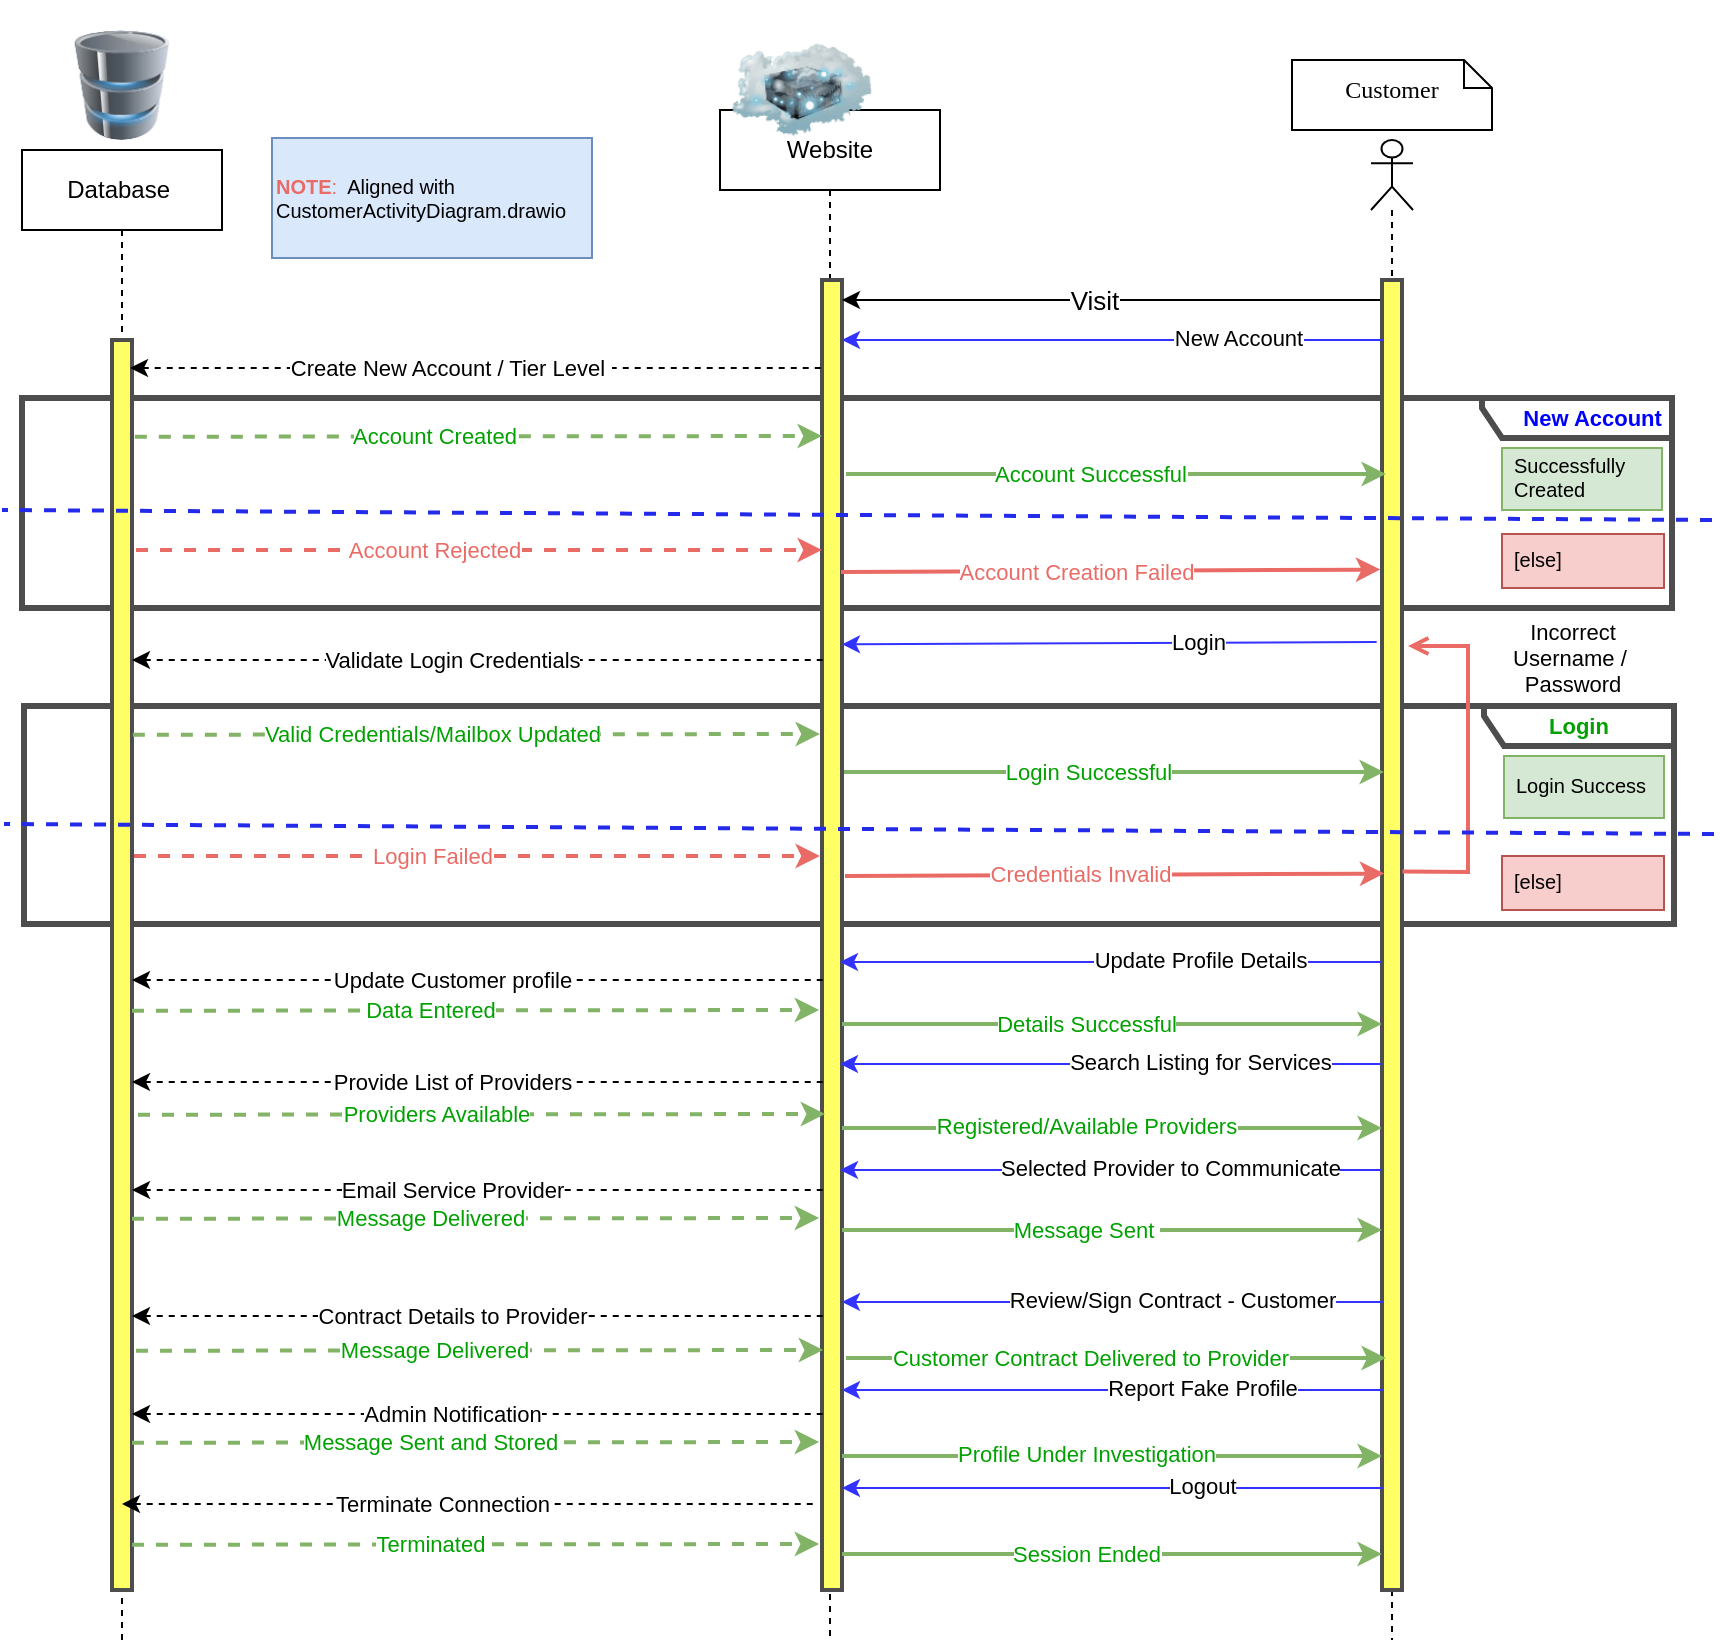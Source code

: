 <mxfile version="16.5.1" type="device"><diagram id="9TupoZfPsN6HUwfiZZSy" name="Page-1"><mxGraphModel dx="907" dy="709" grid="1" gridSize="5" guides="1" tooltips="1" connect="1" arrows="1" fold="1" page="1" pageScale="1" pageWidth="1100" pageHeight="850" math="0" shadow="0"><root><mxCell id="0"/><mxCell id="1" parent="0"/><mxCell id="7KtJtMtBghhPcdNfSKL8-117" value="&lt;font style=&quot;font-size: 11px&quot;&gt;&lt;b&gt;Login&amp;nbsp; &amp;nbsp; &amp;nbsp; &amp;nbsp; &amp;nbsp;&amp;nbsp;&lt;/b&gt;&lt;br&gt;&lt;/font&gt;" style="shape=umlFrame;whiteSpace=wrap;html=1;width=95;height=20;boundedLbl=1;verticalAlign=middle;align=right;spacingLeft=5;labelBorderColor=none;fontSize=11;fontColor=#00A100;strokeColor=#4D4D4D;strokeWidth=3;flipH=1;" parent="1" vertex="1"><mxGeometry x="216" y="353" width="825" height="109" as="geometry"/></mxCell><mxCell id="7KtJtMtBghhPcdNfSKL8-84" value="&lt;font style=&quot;font-size: 11px&quot; color=&quot;#0000ff&quot;&gt;&lt;b&gt;New Account&amp;nbsp;&lt;/b&gt;&lt;/font&gt;" style="shape=umlFrame;whiteSpace=wrap;html=1;width=95;height=20;boundedLbl=1;verticalAlign=middle;align=right;spacingLeft=5;labelBorderColor=none;fontSize=11;fontColor=#00A100;strokeColor=#4D4D4D;strokeWidth=3;flipH=1;" parent="1" vertex="1"><mxGeometry x="215" y="199" width="825" height="105" as="geometry"/></mxCell><mxCell id="7KtJtMtBghhPcdNfSKL8-1" value="" style="shape=umlLifeline;participant=umlActor;perimeter=lifelinePerimeter;whiteSpace=wrap;html=1;container=1;collapsible=0;recursiveResize=0;verticalAlign=top;spacingTop=36;outlineConnect=0;size=35;" parent="1" vertex="1"><mxGeometry x="889.5" y="70" width="21" height="750" as="geometry"/></mxCell><mxCell id="7KtJtMtBghhPcdNfSKL8-2" value="" style="html=1;points=[];perimeter=orthogonalPerimeter;labelBorderColor=none;fontSize=11;fontColor=#000000;strokeColor=#4D4D4D;strokeWidth=2;fillColor=#FFFF66;" parent="7KtJtMtBghhPcdNfSKL8-1" vertex="1"><mxGeometry x="5.5" y="70" width="10" height="655" as="geometry"/></mxCell><mxCell id="7KtJtMtBghhPcdNfSKL8-6" value="Customer" style="shape=note;whiteSpace=wrap;html=1;size=14;verticalAlign=middle;align=center;spacingTop=-6;rounded=0;shadow=0;comic=0;labelBackgroundColor=none;strokeWidth=1;fontFamily=Verdana;fontSize=12" parent="1" vertex="1"><mxGeometry x="850" y="30" width="100" height="35" as="geometry"/></mxCell><mxCell id="7KtJtMtBghhPcdNfSKL8-7" value="Website" style="shape=umlLifeline;perimeter=lifelinePerimeter;whiteSpace=wrap;html=1;container=1;collapsible=0;recursiveResize=0;outlineConnect=0;" parent="1" vertex="1"><mxGeometry x="564" y="55" width="110" height="765" as="geometry"/></mxCell><mxCell id="7KtJtMtBghhPcdNfSKL8-32" value="" style="html=1;points=[];perimeter=orthogonalPerimeter;labelBorderColor=none;fontSize=11;fontColor=#000000;strokeColor=#4D4D4D;strokeWidth=2;fillColor=#FFFF66;" parent="7KtJtMtBghhPcdNfSKL8-7" vertex="1"><mxGeometry x="51" y="85" width="10" height="655" as="geometry"/></mxCell><mxCell id="7KtJtMtBghhPcdNfSKL8-151" value="" style="endArrow=classic;html=1;startArrow=none;startFill=0;endFill=1;fillColor=#d5e8d4;strokeColor=#82b366;strokeWidth=2;" parent="7KtJtMtBghhPcdNfSKL8-7" edge="1"><mxGeometry width="50" height="50" relative="1" as="geometry"><mxPoint x="61" y="722" as="sourcePoint"/><mxPoint x="331.0" y="722" as="targetPoint"/></mxGeometry></mxCell><mxCell id="7KtJtMtBghhPcdNfSKL8-152" value="Session Ended" style="edgeLabel;html=1;align=center;verticalAlign=middle;resizable=0;points=[];fontColor=#00A100;" parent="7KtJtMtBghhPcdNfSKL8-151" vertex="1" connectable="0"><mxGeometry x="-0.133" relative="1" as="geometry"><mxPoint x="5" as="offset"/></mxGeometry></mxCell><mxCell id="NZpCjaUDVMN2sMkFmxZk-9" value="" style="endArrow=classic;html=1;startArrow=none;startFill=0;endFill=1;fillColor=#d5e8d4;strokeColor=#82b366;strokeWidth=2;" edge="1" parent="7KtJtMtBghhPcdNfSKL8-7"><mxGeometry width="50" height="50" relative="1" as="geometry"><mxPoint x="61" y="560" as="sourcePoint"/><mxPoint x="331.0" y="560" as="targetPoint"/></mxGeometry></mxCell><mxCell id="NZpCjaUDVMN2sMkFmxZk-10" value="Message Sent&amp;nbsp;" style="edgeLabel;html=1;align=center;verticalAlign=middle;resizable=0;points=[];fontColor=#00A100;" vertex="1" connectable="0" parent="NZpCjaUDVMN2sMkFmxZk-9"><mxGeometry x="-0.133" relative="1" as="geometry"><mxPoint x="5" as="offset"/></mxGeometry></mxCell><mxCell id="7KtJtMtBghhPcdNfSKL8-33" value="" style="image;html=1;image=img/lib/clip_art/networking/Cloud_Server_128x128.png" parent="1" vertex="1"><mxGeometry x="570" width="70" height="90" as="geometry"/></mxCell><mxCell id="7KtJtMtBghhPcdNfSKL8-34" value="" style="image;html=1;image=img/lib/clip_art/computers/Database_128x128.png;labelBorderColor=none;fontSize=11;fontColor=#000000;strokeColor=#4D4D4D;strokeWidth=3;fillColor=#EEFF52;" parent="1" vertex="1"><mxGeometry x="225" y="15" width="80" height="55" as="geometry"/></mxCell><mxCell id="7KtJtMtBghhPcdNfSKL8-35" value="Database&amp;nbsp;" style="shape=umlLifeline;perimeter=lifelinePerimeter;whiteSpace=wrap;html=1;container=1;collapsible=0;recursiveResize=0;outlineConnect=0;" parent="1" vertex="1"><mxGeometry x="215" y="75" width="100" height="745" as="geometry"/></mxCell><mxCell id="7KtJtMtBghhPcdNfSKL8-63" value="" style="html=1;points=[];perimeter=orthogonalPerimeter;labelBorderColor=none;fontSize=11;fontColor=#000000;strokeColor=#4D4D4D;strokeWidth=2;fillColor=#FFFF66;" parent="7KtJtMtBghhPcdNfSKL8-35" vertex="1"><mxGeometry x="45" y="95" width="10" height="625" as="geometry"/></mxCell><mxCell id="7KtJtMtBghhPcdNfSKL8-48" value="" style="endArrow=classic;html=1;rounded=0;noJump=1;" parent="1" edge="1"><mxGeometry width="50" height="50" relative="1" as="geometry"><mxPoint x="894" y="150" as="sourcePoint"/><mxPoint x="625" y="150" as="targetPoint"/></mxGeometry></mxCell><mxCell id="7KtJtMtBghhPcdNfSKL8-49" value="Visit" style="edgeLabel;html=1;align=center;verticalAlign=middle;resizable=0;points=[];fontSize=13;" parent="7KtJtMtBghhPcdNfSKL8-48" vertex="1" connectable="0"><mxGeometry x="-0.077" y="-1" relative="1" as="geometry"><mxPoint x="-19" y="1" as="offset"/></mxGeometry></mxCell><mxCell id="7KtJtMtBghhPcdNfSKL8-64" value="" style="endArrow=classic;html=1;rounded=0;fillColor=#dae8fc;strokeColor=#3333FF;noJump=0;" parent="1" edge="1"><mxGeometry width="50" height="50" relative="1" as="geometry"><mxPoint x="896" y="170" as="sourcePoint"/><mxPoint x="625" y="170" as="targetPoint"/><Array as="points"/></mxGeometry></mxCell><mxCell id="7KtJtMtBghhPcdNfSKL8-66" value="New Account" style="edgeLabel;html=1;align=center;verticalAlign=middle;resizable=0;points=[];" parent="7KtJtMtBghhPcdNfSKL8-64" vertex="1" connectable="0"><mxGeometry x="0.218" y="-1" relative="1" as="geometry"><mxPoint x="92" as="offset"/></mxGeometry></mxCell><mxCell id="7KtJtMtBghhPcdNfSKL8-69" value="" style="endArrow=classic;html=1;rounded=0;fillColor=#dae8fc;strokeColor=#3333FF;noJump=0;entryX=1.067;entryY=0.078;entryDx=0;entryDy=0;entryPerimeter=0;" parent="1" edge="1"><mxGeometry width="50" height="50" relative="1" as="geometry"><mxPoint x="892.33" y="321.0" as="sourcePoint"/><mxPoint x="625.0" y="322.14" as="targetPoint"/><Array as="points"/></mxGeometry></mxCell><mxCell id="7KtJtMtBghhPcdNfSKL8-70" value="Login" style="edgeLabel;html=1;align=center;verticalAlign=middle;resizable=0;points=[];" parent="7KtJtMtBghhPcdNfSKL8-69" vertex="1" connectable="0"><mxGeometry x="0.218" y="-1" relative="1" as="geometry"><mxPoint x="73" as="offset"/></mxGeometry></mxCell><mxCell id="7KtJtMtBghhPcdNfSKL8-73" value="" style="endArrow=classic;dashed=1;html=1;startArrow=none;startFill=0;endFill=1;fillColor=#d5e8d4;strokeColor=#82b366;strokeWidth=2;exitX=1.141;exitY=0.191;exitDx=0;exitDy=0;exitPerimeter=0;" parent="1" edge="1"><mxGeometry width="50" height="50" relative="1" as="geometry"><mxPoint x="271.41" y="218.375" as="sourcePoint"/><mxPoint x="615" y="218" as="targetPoint"/><Array as="points"/></mxGeometry></mxCell><mxCell id="7KtJtMtBghhPcdNfSKL8-74" value="Account Created" style="edgeLabel;html=1;align=center;verticalAlign=middle;resizable=0;points=[];fontColor=#00A100;" parent="7KtJtMtBghhPcdNfSKL8-73" vertex="1" connectable="0"><mxGeometry x="-0.133" relative="1" as="geometry"><mxPoint as="offset"/></mxGeometry></mxCell><mxCell id="7KtJtMtBghhPcdNfSKL8-71" value="" style="endArrow=none;dashed=1;html=1;startArrow=classic;startFill=1;entryX=0.055;entryY=0.101;entryDx=0;entryDy=0;entryPerimeter=0;" parent="1" edge="1"><mxGeometry width="50" height="50" relative="1" as="geometry"><mxPoint x="269" y="184" as="sourcePoint"/><mxPoint x="614.55" y="184" as="targetPoint"/><Array as="points"/></mxGeometry></mxCell><mxCell id="7KtJtMtBghhPcdNfSKL8-72" value="Create New Account / Tier Level&amp;nbsp;" style="edgeLabel;html=1;align=center;verticalAlign=middle;resizable=0;points=[];" parent="7KtJtMtBghhPcdNfSKL8-71" vertex="1" connectable="0"><mxGeometry x="-0.133" relative="1" as="geometry"><mxPoint x="10" as="offset"/></mxGeometry></mxCell><mxCell id="7KtJtMtBghhPcdNfSKL8-76" value="" style="endArrow=classic;dashed=1;html=1;startArrow=none;startFill=0;endFill=1;fillColor=#d5e8d4;strokeColor=#EA6B66;strokeWidth=2;" parent="1" edge="1"><mxGeometry width="50" height="50" relative="1" as="geometry"><mxPoint x="272" y="275" as="sourcePoint"/><mxPoint x="615" y="275" as="targetPoint"/></mxGeometry></mxCell><mxCell id="7KtJtMtBghhPcdNfSKL8-77" value="Account Rejected" style="edgeLabel;html=1;align=center;verticalAlign=middle;resizable=0;points=[];fontColor=#EA6B66;" parent="7KtJtMtBghhPcdNfSKL8-76" vertex="1" connectable="0"><mxGeometry x="-0.133" relative="1" as="geometry"><mxPoint as="offset"/></mxGeometry></mxCell><mxCell id="7KtJtMtBghhPcdNfSKL8-80" value="" style="endArrow=classic;html=1;startArrow=none;startFill=0;endFill=1;fillColor=#d5e8d4;strokeColor=#EA6B66;strokeWidth=2;entryX=-0.083;entryY=0.276;entryDx=0;entryDy=0;entryPerimeter=0;" parent="1" edge="1"><mxGeometry width="50" height="50" relative="1" as="geometry"><mxPoint x="624.5" y="286" as="sourcePoint"/><mxPoint x="894.17" y="284.78" as="targetPoint"/></mxGeometry></mxCell><mxCell id="7KtJtMtBghhPcdNfSKL8-81" value="Account Creation Failed" style="edgeLabel;html=1;align=center;verticalAlign=middle;resizable=0;points=[];fontColor=#EA6B66;" parent="7KtJtMtBghhPcdNfSKL8-80" vertex="1" connectable="0"><mxGeometry x="-0.133" relative="1" as="geometry"><mxPoint as="offset"/></mxGeometry></mxCell><mxCell id="7KtJtMtBghhPcdNfSKL8-90" value="" style="endArrow=none;dashed=1;html=1;fontSize=10;fontColor=#3925EA;strokeColor=#232AEA;strokeWidth=2;" parent="1" edge="1"><mxGeometry width="50" height="50" relative="1" as="geometry"><mxPoint x="1060" y="260" as="sourcePoint"/><mxPoint x="205" y="255" as="targetPoint"/></mxGeometry></mxCell><mxCell id="7KtJtMtBghhPcdNfSKL8-98" value="" style="endArrow=classic;html=1;rounded=0;fillColor=#dae8fc;strokeColor=#3333FF;noJump=0;fontStyle=1" parent="1" edge="1"><mxGeometry width="50" height="50" relative="1" as="geometry"><mxPoint x="895.0" y="481" as="sourcePoint"/><mxPoint x="624" y="481" as="targetPoint"/><Array as="points"/></mxGeometry></mxCell><mxCell id="7KtJtMtBghhPcdNfSKL8-99" value="Update Profile Details" style="edgeLabel;html=1;align=center;verticalAlign=middle;resizable=0;points=[];" parent="7KtJtMtBghhPcdNfSKL8-98" vertex="1" connectable="0"><mxGeometry x="0.218" y="-1" relative="1" as="geometry"><mxPoint x="74" as="offset"/></mxGeometry></mxCell><mxCell id="7KtJtMtBghhPcdNfSKL8-87" value="Successfully &#10;Created" style="strokeWidth=1;shadow=0;dashed=0;align=center;shape=mxgraph.mockup.text.textBox;align=left;fontSize=10;spacingLeft=4;spacingTop=-2;strokeColor=#82b366;mainText=;labelBorderColor=none;fillColor=#d5e8d4;" parent="1" vertex="1"><mxGeometry x="955" y="224" width="80" height="31" as="geometry"/></mxCell><mxCell id="7KtJtMtBghhPcdNfSKL8-92" value="[else]" style="strokeWidth=1;shadow=0;dashed=0;align=center;shape=mxgraph.mockup.text.textBox;align=left;fontSize=10;spacingLeft=4;spacingTop=-2;strokeColor=#b85450;mainText=;labelBorderColor=none;fillColor=#f8cecc;" parent="1" vertex="1"><mxGeometry x="955" y="267" width="81" height="27" as="geometry"/></mxCell><mxCell id="7KtJtMtBghhPcdNfSKL8-102" value="" style="endArrow=classic;html=1;startArrow=none;startFill=0;endFill=1;fillColor=#d5e8d4;strokeColor=#82b366;strokeWidth=2;" parent="1" edge="1"><mxGeometry width="50" height="50" relative="1" as="geometry"><mxPoint x="627" y="237" as="sourcePoint"/><mxPoint x="897" y="237" as="targetPoint"/></mxGeometry></mxCell><mxCell id="7KtJtMtBghhPcdNfSKL8-103" value="Account Successful" style="edgeLabel;html=1;align=center;verticalAlign=middle;resizable=0;points=[];fontColor=#00A100;" parent="7KtJtMtBghhPcdNfSKL8-102" vertex="1" connectable="0"><mxGeometry x="-0.133" relative="1" as="geometry"><mxPoint x="5" as="offset"/></mxGeometry></mxCell><mxCell id="7KtJtMtBghhPcdNfSKL8-104" value="" style="endArrow=none;dashed=1;html=1;startArrow=classic;startFill=1;entryX=0.055;entryY=0.101;entryDx=0;entryDy=0;entryPerimeter=0;strokeColor=#000000;" parent="1" edge="1"><mxGeometry width="50" height="50" relative="1" as="geometry"><mxPoint x="270" y="330" as="sourcePoint"/><mxPoint x="615.55" y="330" as="targetPoint"/><Array as="points"/></mxGeometry></mxCell><mxCell id="7KtJtMtBghhPcdNfSKL8-105" value="Validate Login Credentials" style="edgeLabel;html=1;align=center;verticalAlign=middle;resizable=0;points=[];" parent="7KtJtMtBghhPcdNfSKL8-104" vertex="1" connectable="0"><mxGeometry x="-0.133" relative="1" as="geometry"><mxPoint x="10" as="offset"/></mxGeometry></mxCell><mxCell id="7KtJtMtBghhPcdNfSKL8-106" value="" style="endArrow=classic;dashed=1;html=1;startArrow=none;startFill=0;endFill=1;fillColor=#d5e8d4;strokeColor=#82b366;strokeWidth=2;exitX=1.141;exitY=0.191;exitDx=0;exitDy=0;exitPerimeter=0;" parent="1" edge="1"><mxGeometry width="50" height="50" relative="1" as="geometry"><mxPoint x="270.41" y="367.375" as="sourcePoint"/><mxPoint x="614" y="367.0" as="targetPoint"/><Array as="points"/></mxGeometry></mxCell><mxCell id="7KtJtMtBghhPcdNfSKL8-107" value="Valid Credentials/Mailbox Updated" style="edgeLabel;html=1;align=center;verticalAlign=middle;resizable=0;points=[];fontColor=#00A100;" parent="7KtJtMtBghhPcdNfSKL8-106" vertex="1" connectable="0"><mxGeometry x="-0.133" relative="1" as="geometry"><mxPoint as="offset"/></mxGeometry></mxCell><mxCell id="7KtJtMtBghhPcdNfSKL8-110" value="" style="endArrow=classic;html=1;startArrow=none;startFill=0;endFill=1;fillColor=#d5e8d4;strokeColor=#82b366;strokeWidth=2;" parent="1" edge="1"><mxGeometry width="50" height="50" relative="1" as="geometry"><mxPoint x="626" y="386" as="sourcePoint"/><mxPoint x="896" y="386" as="targetPoint"/></mxGeometry></mxCell><mxCell id="7KtJtMtBghhPcdNfSKL8-111" value="Login Successful" style="edgeLabel;html=1;align=center;verticalAlign=middle;resizable=0;points=[];fontColor=#00A100;" parent="7KtJtMtBghhPcdNfSKL8-110" vertex="1" connectable="0"><mxGeometry x="-0.133" relative="1" as="geometry"><mxPoint x="5" as="offset"/></mxGeometry></mxCell><mxCell id="7KtJtMtBghhPcdNfSKL8-112" value="" style="endArrow=classic;dashed=1;html=1;startArrow=none;startFill=0;endFill=1;fillColor=#d5e8d4;strokeColor=#EA6B66;strokeWidth=2;" parent="1" edge="1"><mxGeometry width="50" height="50" relative="1" as="geometry"><mxPoint x="271" y="428" as="sourcePoint"/><mxPoint x="614" y="428" as="targetPoint"/></mxGeometry></mxCell><mxCell id="7KtJtMtBghhPcdNfSKL8-113" value="Login Failed" style="edgeLabel;html=1;align=center;verticalAlign=middle;resizable=0;points=[];fontColor=#EA6B66;" parent="7KtJtMtBghhPcdNfSKL8-112" vertex="1" connectable="0"><mxGeometry x="-0.133" relative="1" as="geometry"><mxPoint as="offset"/></mxGeometry></mxCell><mxCell id="7KtJtMtBghhPcdNfSKL8-114" value="" style="endArrow=classic;html=1;startArrow=none;startFill=0;endFill=1;fillColor=#d5e8d4;strokeColor=#EA6B66;strokeWidth=2;entryX=-0.083;entryY=0.276;entryDx=0;entryDy=0;entryPerimeter=0;" parent="1" edge="1"><mxGeometry width="50" height="50" relative="1" as="geometry"><mxPoint x="626.5" y="438" as="sourcePoint"/><mxPoint x="896.17" y="436.78" as="targetPoint"/></mxGeometry></mxCell><mxCell id="7KtJtMtBghhPcdNfSKL8-115" value="Credentials Invalid" style="edgeLabel;html=1;align=center;verticalAlign=middle;resizable=0;points=[];fontColor=#EA6B66;" parent="7KtJtMtBghhPcdNfSKL8-114" vertex="1" connectable="0"><mxGeometry x="-0.133" relative="1" as="geometry"><mxPoint y="-1" as="offset"/></mxGeometry></mxCell><mxCell id="7KtJtMtBghhPcdNfSKL8-116" value="Incorrect &lt;br&gt;Username /&amp;nbsp;&lt;br&gt;Password" style="html=1;verticalAlign=top;labelBackgroundColor=none;endArrow=open;endFill=0;strokeColor=#EA6B66;rounded=0;strokeWidth=2;exitX=1.021;exitY=0.508;exitDx=0;exitDy=0;exitPerimeter=0;" parent="1" edge="1"><mxGeometry x="0.659" y="-56" width="160" relative="1" as="geometry"><mxPoint x="905.21" y="435.74" as="sourcePoint"/><mxPoint x="908" y="323.0" as="targetPoint"/><mxPoint x="52" y="36" as="offset"/><Array as="points"><mxPoint x="938" y="436"/><mxPoint x="938" y="368"/><mxPoint x="938" y="323"/></Array></mxGeometry></mxCell><mxCell id="7KtJtMtBghhPcdNfSKL8-118" value="Login Success" style="strokeWidth=1;shadow=0;dashed=0;align=center;shape=mxgraph.mockup.text.textBox;align=left;fontSize=10;spacingLeft=4;spacingTop=-2;strokeColor=#82b366;mainText=;labelBorderColor=none;fillColor=#d5e8d4;" parent="1" vertex="1"><mxGeometry x="956" y="378" width="80" height="31" as="geometry"/></mxCell><mxCell id="7KtJtMtBghhPcdNfSKL8-119" value="[else]" style="strokeWidth=1;shadow=0;dashed=0;align=center;shape=mxgraph.mockup.text.textBox;align=left;fontSize=10;spacingLeft=4;spacingTop=-2;strokeColor=#b85450;mainText=;labelBorderColor=none;fillColor=#f8cecc;" parent="1" vertex="1"><mxGeometry x="955" y="428" width="81" height="27" as="geometry"/></mxCell><mxCell id="7KtJtMtBghhPcdNfSKL8-120" value="" style="endArrow=none;dashed=1;html=1;fontSize=10;fontColor=#3925EA;strokeColor=#232AEA;strokeWidth=2;" parent="1" edge="1"><mxGeometry width="50" height="50" relative="1" as="geometry"><mxPoint x="1061" y="417" as="sourcePoint"/><mxPoint x="206" y="412" as="targetPoint"/></mxGeometry></mxCell><mxCell id="7KtJtMtBghhPcdNfSKL8-121" value="" style="endArrow=none;dashed=1;html=1;startArrow=classic;startFill=1;entryX=0.055;entryY=0.101;entryDx=0;entryDy=0;entryPerimeter=0;" parent="1" edge="1"><mxGeometry width="50" height="50" relative="1" as="geometry"><mxPoint x="270" y="595" as="sourcePoint"/><mxPoint x="615.55" y="595" as="targetPoint"/><Array as="points"/></mxGeometry></mxCell><mxCell id="7KtJtMtBghhPcdNfSKL8-122" value="Email Service Provider" style="edgeLabel;html=1;align=center;verticalAlign=middle;resizable=0;points=[];" parent="7KtJtMtBghhPcdNfSKL8-121" vertex="1" connectable="0"><mxGeometry x="-0.133" relative="1" as="geometry"><mxPoint x="10" as="offset"/></mxGeometry></mxCell><mxCell id="7KtJtMtBghhPcdNfSKL8-124" value="" style="endArrow=none;dashed=1;html=1;startArrow=classic;startFill=1;entryX=0.055;entryY=0.101;entryDx=0;entryDy=0;entryPerimeter=0;" parent="1" edge="1"><mxGeometry width="50" height="50" relative="1" as="geometry"><mxPoint x="270" y="490" as="sourcePoint"/><mxPoint x="615.55" y="490" as="targetPoint"/><Array as="points"/></mxGeometry></mxCell><mxCell id="7KtJtMtBghhPcdNfSKL8-125" value="Update Customer profile" style="edgeLabel;html=1;align=center;verticalAlign=middle;resizable=0;points=[];" parent="7KtJtMtBghhPcdNfSKL8-124" vertex="1" connectable="0"><mxGeometry x="-0.133" relative="1" as="geometry"><mxPoint x="10" as="offset"/></mxGeometry></mxCell><mxCell id="7KtJtMtBghhPcdNfSKL8-126" value="" style="endArrow=classic;dashed=1;html=1;startArrow=none;startFill=0;endFill=1;fillColor=#d5e8d4;strokeColor=#82b366;strokeWidth=2;exitX=1.141;exitY=0.191;exitDx=0;exitDy=0;exitPerimeter=0;" parent="1" edge="1"><mxGeometry width="50" height="50" relative="1" as="geometry"><mxPoint x="270.0" y="505.375" as="sourcePoint"/><mxPoint x="613.59" y="505.0" as="targetPoint"/><Array as="points"/></mxGeometry></mxCell><mxCell id="7KtJtMtBghhPcdNfSKL8-127" value="Data Entered" style="edgeLabel;html=1;align=center;verticalAlign=middle;resizable=0;points=[];fontColor=#00A100;" parent="7KtJtMtBghhPcdNfSKL8-126" vertex="1" connectable="0"><mxGeometry x="-0.133" relative="1" as="geometry"><mxPoint as="offset"/></mxGeometry></mxCell><mxCell id="7KtJtMtBghhPcdNfSKL8-128" value="" style="endArrow=classic;html=1;startArrow=none;startFill=0;endFill=1;fillColor=#d5e8d4;strokeColor=#82b366;strokeWidth=2;" parent="1" edge="1"><mxGeometry width="50" height="50" relative="1" as="geometry"><mxPoint x="625" y="512" as="sourcePoint"/><mxPoint x="895.0" y="512" as="targetPoint"/></mxGeometry></mxCell><mxCell id="7KtJtMtBghhPcdNfSKL8-129" value="Details Successful" style="edgeLabel;html=1;align=center;verticalAlign=middle;resizable=0;points=[];fontColor=#00A100;" parent="7KtJtMtBghhPcdNfSKL8-128" vertex="1" connectable="0"><mxGeometry x="-0.133" relative="1" as="geometry"><mxPoint x="5" as="offset"/></mxGeometry></mxCell><mxCell id="7KtJtMtBghhPcdNfSKL8-130" value="" style="endArrow=classic;html=1;rounded=0;fillColor=#dae8fc;strokeColor=#3333FF;noJump=0;fontStyle=1" parent="1" edge="1"><mxGeometry width="50" height="50" relative="1" as="geometry"><mxPoint x="895.0" y="585" as="sourcePoint"/><mxPoint x="624" y="585" as="targetPoint"/><Array as="points"/></mxGeometry></mxCell><mxCell id="7KtJtMtBghhPcdNfSKL8-131" value="Selected Provider to Communicate" style="edgeLabel;html=1;align=center;verticalAlign=middle;resizable=0;points=[];" parent="7KtJtMtBghhPcdNfSKL8-130" vertex="1" connectable="0"><mxGeometry x="0.218" y="-1" relative="1" as="geometry"><mxPoint x="59" as="offset"/></mxGeometry></mxCell><mxCell id="7KtJtMtBghhPcdNfSKL8-132" value="" style="endArrow=classic;dashed=1;html=1;startArrow=none;startFill=0;endFill=1;fillColor=#d5e8d4;strokeColor=#82b366;strokeWidth=2;exitX=1.141;exitY=0.191;exitDx=0;exitDy=0;exitPerimeter=0;" parent="1" edge="1"><mxGeometry width="50" height="50" relative="1" as="geometry"><mxPoint x="270" y="609.375" as="sourcePoint"/><mxPoint x="613.59" y="609" as="targetPoint"/><Array as="points"/></mxGeometry></mxCell><mxCell id="7KtJtMtBghhPcdNfSKL8-133" value="Message Delivered" style="edgeLabel;html=1;align=center;verticalAlign=middle;resizable=0;points=[];fontColor=#00A100;" parent="7KtJtMtBghhPcdNfSKL8-132" vertex="1" connectable="0"><mxGeometry x="-0.133" relative="1" as="geometry"><mxPoint as="offset"/></mxGeometry></mxCell><mxCell id="7KtJtMtBghhPcdNfSKL8-134" value="" style="endArrow=classic;html=1;startArrow=none;startFill=0;endFill=1;fillColor=#d5e8d4;strokeColor=#82b366;strokeWidth=2;" parent="1" edge="1"><mxGeometry width="50" height="50" relative="1" as="geometry"><mxPoint x="625" y="728" as="sourcePoint"/><mxPoint x="895.0" y="728" as="targetPoint"/></mxGeometry></mxCell><mxCell id="7KtJtMtBghhPcdNfSKL8-135" value="Profile Under Investigation" style="edgeLabel;html=1;align=center;verticalAlign=middle;resizable=0;points=[];fontColor=#00A100;" parent="7KtJtMtBghhPcdNfSKL8-134" vertex="1" connectable="0"><mxGeometry x="-0.133" relative="1" as="geometry"><mxPoint x="5" y="-1" as="offset"/></mxGeometry></mxCell><mxCell id="7KtJtMtBghhPcdNfSKL8-136" value="" style="endArrow=classic;html=1;rounded=0;fillColor=#dae8fc;strokeColor=#3333FF;noJump=0;fontStyle=1" parent="1" edge="1"><mxGeometry width="50" height="50" relative="1" as="geometry"><mxPoint x="896.0" y="695" as="sourcePoint"/><mxPoint x="625" y="695" as="targetPoint"/><Array as="points"/></mxGeometry></mxCell><mxCell id="7KtJtMtBghhPcdNfSKL8-137" value="Report Fake Profile" style="edgeLabel;html=1;align=center;verticalAlign=middle;resizable=0;points=[];" parent="7KtJtMtBghhPcdNfSKL8-136" vertex="1" connectable="0"><mxGeometry x="0.218" y="-1" relative="1" as="geometry"><mxPoint x="74" as="offset"/></mxGeometry></mxCell><mxCell id="7KtJtMtBghhPcdNfSKL8-138" value="" style="endArrow=none;dashed=1;html=1;startArrow=classic;startFill=1;entryX=0.055;entryY=0.101;entryDx=0;entryDy=0;entryPerimeter=0;" parent="1" edge="1"><mxGeometry width="50" height="50" relative="1" as="geometry"><mxPoint x="270" y="707" as="sourcePoint"/><mxPoint x="615.55" y="707" as="targetPoint"/><Array as="points"/></mxGeometry></mxCell><mxCell id="7KtJtMtBghhPcdNfSKL8-139" value="Admin Notification" style="edgeLabel;html=1;align=center;verticalAlign=middle;resizable=0;points=[];" parent="7KtJtMtBghhPcdNfSKL8-138" vertex="1" connectable="0"><mxGeometry x="-0.133" relative="1" as="geometry"><mxPoint x="10" as="offset"/></mxGeometry></mxCell><mxCell id="7KtJtMtBghhPcdNfSKL8-142" value="" style="endArrow=classic;dashed=1;html=1;startArrow=none;startFill=0;endFill=1;fillColor=#d5e8d4;strokeColor=#82b366;strokeWidth=2;exitX=1.141;exitY=0.191;exitDx=0;exitDy=0;exitPerimeter=0;" parent="1" edge="1"><mxGeometry width="50" height="50" relative="1" as="geometry"><mxPoint x="270" y="721.375" as="sourcePoint"/><mxPoint x="613.59" y="721" as="targetPoint"/><Array as="points"/></mxGeometry></mxCell><mxCell id="7KtJtMtBghhPcdNfSKL8-143" value="Message Sent and Stored" style="edgeLabel;html=1;align=center;verticalAlign=middle;resizable=0;points=[];fontColor=#00A100;" parent="7KtJtMtBghhPcdNfSKL8-142" vertex="1" connectable="0"><mxGeometry x="-0.133" relative="1" as="geometry"><mxPoint as="offset"/></mxGeometry></mxCell><mxCell id="7KtJtMtBghhPcdNfSKL8-145" value="" style="endArrow=classic;html=1;rounded=0;fillColor=#dae8fc;strokeColor=#3333FF;noJump=0;fontStyle=1" parent="1" edge="1"><mxGeometry width="50" height="50" relative="1" as="geometry"><mxPoint x="896.0" y="744" as="sourcePoint"/><mxPoint x="625" y="744" as="targetPoint"/><Array as="points"/></mxGeometry></mxCell><mxCell id="7KtJtMtBghhPcdNfSKL8-146" value="Logout" style="edgeLabel;html=1;align=center;verticalAlign=middle;resizable=0;points=[];" parent="7KtJtMtBghhPcdNfSKL8-145" vertex="1" connectable="0"><mxGeometry x="0.218" y="-1" relative="1" as="geometry"><mxPoint x="74" as="offset"/></mxGeometry></mxCell><mxCell id="7KtJtMtBghhPcdNfSKL8-147" value="" style="endArrow=none;dashed=1;html=1;startArrow=classic;startFill=1;entryX=0.055;entryY=0.101;entryDx=0;entryDy=0;entryPerimeter=0;" parent="1" edge="1"><mxGeometry width="50" height="50" relative="1" as="geometry"><mxPoint x="265" y="752" as="sourcePoint"/><mxPoint x="610.55" y="752" as="targetPoint"/><Array as="points"/></mxGeometry></mxCell><mxCell id="7KtJtMtBghhPcdNfSKL8-148" value="Terminate Connection" style="edgeLabel;html=1;align=center;verticalAlign=middle;resizable=0;points=[];" parent="7KtJtMtBghhPcdNfSKL8-147" vertex="1" connectable="0"><mxGeometry x="-0.133" relative="1" as="geometry"><mxPoint x="10" as="offset"/></mxGeometry></mxCell><mxCell id="7KtJtMtBghhPcdNfSKL8-149" value="" style="endArrow=classic;dashed=1;html=1;startArrow=none;startFill=0;endFill=1;fillColor=#d5e8d4;strokeColor=#82b366;strokeWidth=2;exitX=1.141;exitY=0.191;exitDx=0;exitDy=0;exitPerimeter=0;" parent="1" edge="1"><mxGeometry width="50" height="50" relative="1" as="geometry"><mxPoint x="270" y="772.375" as="sourcePoint"/><mxPoint x="613.59" y="772" as="targetPoint"/><Array as="points"/></mxGeometry></mxCell><mxCell id="7KtJtMtBghhPcdNfSKL8-150" value="Terminated" style="edgeLabel;html=1;align=center;verticalAlign=middle;resizable=0;points=[];fontColor=#00A100;" parent="7KtJtMtBghhPcdNfSKL8-149" vertex="1" connectable="0"><mxGeometry x="-0.133" relative="1" as="geometry"><mxPoint as="offset"/></mxGeometry></mxCell><mxCell id="7KtJtMtBghhPcdNfSKL8-153" value="&lt;font color=&quot;#ea6b66&quot;&gt;&lt;b&gt;NOTE&lt;/b&gt;:&lt;/font&gt;&amp;nbsp; Aligned with CustomerActivityDiagram.drawio" style="text;html=1;strokeColor=#6c8ebf;fillColor=#dae8fc;align=left;verticalAlign=middle;whiteSpace=wrap;rounded=0;fontSize=10;" parent="1" vertex="1"><mxGeometry x="340" y="69" width="160" height="60" as="geometry"/></mxCell><mxCell id="NZpCjaUDVMN2sMkFmxZk-1" value="" style="endArrow=classic;html=1;rounded=0;fillColor=#dae8fc;strokeColor=#3333FF;noJump=0;fontStyle=1" edge="1" parent="1"><mxGeometry width="50" height="50" relative="1" as="geometry"><mxPoint x="895.0" y="532" as="sourcePoint"/><mxPoint x="624" y="532" as="targetPoint"/><Array as="points"/></mxGeometry></mxCell><mxCell id="NZpCjaUDVMN2sMkFmxZk-2" value="Search Listing for Services" style="edgeLabel;html=1;align=center;verticalAlign=middle;resizable=0;points=[];" vertex="1" connectable="0" parent="NZpCjaUDVMN2sMkFmxZk-1"><mxGeometry x="0.218" y="-1" relative="1" as="geometry"><mxPoint x="74" as="offset"/></mxGeometry></mxCell><mxCell id="NZpCjaUDVMN2sMkFmxZk-3" value="" style="endArrow=none;dashed=1;html=1;startArrow=classic;startFill=1;entryX=0.055;entryY=0.101;entryDx=0;entryDy=0;entryPerimeter=0;" edge="1" parent="1"><mxGeometry width="50" height="50" relative="1" as="geometry"><mxPoint x="270" y="541" as="sourcePoint"/><mxPoint x="615.55" y="541" as="targetPoint"/><Array as="points"/></mxGeometry></mxCell><mxCell id="NZpCjaUDVMN2sMkFmxZk-4" value="Provide List of Providers" style="edgeLabel;html=1;align=center;verticalAlign=middle;resizable=0;points=[];" vertex="1" connectable="0" parent="NZpCjaUDVMN2sMkFmxZk-3"><mxGeometry x="-0.133" relative="1" as="geometry"><mxPoint x="10" as="offset"/></mxGeometry></mxCell><mxCell id="NZpCjaUDVMN2sMkFmxZk-5" value="" style="endArrow=classic;dashed=1;html=1;startArrow=none;startFill=0;endFill=1;fillColor=#d5e8d4;strokeColor=#82b366;strokeWidth=2;exitX=1.141;exitY=0.191;exitDx=0;exitDy=0;exitPerimeter=0;" edge="1" parent="1"><mxGeometry width="50" height="50" relative="1" as="geometry"><mxPoint x="273" y="557.375" as="sourcePoint"/><mxPoint x="616.59" y="557" as="targetPoint"/><Array as="points"/></mxGeometry></mxCell><mxCell id="NZpCjaUDVMN2sMkFmxZk-6" value="Providers Available" style="edgeLabel;html=1;align=center;verticalAlign=middle;resizable=0;points=[];fontColor=#00A100;" vertex="1" connectable="0" parent="NZpCjaUDVMN2sMkFmxZk-5"><mxGeometry x="-0.133" relative="1" as="geometry"><mxPoint as="offset"/></mxGeometry></mxCell><mxCell id="NZpCjaUDVMN2sMkFmxZk-7" value="" style="endArrow=classic;html=1;startArrow=none;startFill=0;endFill=1;fillColor=#d5e8d4;strokeColor=#82b366;strokeWidth=2;" edge="1" parent="1"><mxGeometry width="50" height="50" relative="1" as="geometry"><mxPoint x="625" y="564" as="sourcePoint"/><mxPoint x="895.0" y="564" as="targetPoint"/></mxGeometry></mxCell><mxCell id="NZpCjaUDVMN2sMkFmxZk-8" value="Registered/Available Providers" style="edgeLabel;html=1;align=center;verticalAlign=middle;resizable=0;points=[];fontColor=#00A100;" vertex="1" connectable="0" parent="NZpCjaUDVMN2sMkFmxZk-7"><mxGeometry x="-0.133" relative="1" as="geometry"><mxPoint x="5" y="-1" as="offset"/></mxGeometry></mxCell><mxCell id="NZpCjaUDVMN2sMkFmxZk-11" value="" style="endArrow=classic;html=1;rounded=0;fillColor=#dae8fc;strokeColor=#3333FF;noJump=0;fontStyle=1" edge="1" parent="1"><mxGeometry width="50" height="50" relative="1" as="geometry"><mxPoint x="896.0" y="651" as="sourcePoint"/><mxPoint x="625" y="651" as="targetPoint"/><Array as="points"/></mxGeometry></mxCell><mxCell id="NZpCjaUDVMN2sMkFmxZk-12" value="Review/Sign Contract - Customer" style="edgeLabel;html=1;align=center;verticalAlign=middle;resizable=0;points=[];" vertex="1" connectable="0" parent="NZpCjaUDVMN2sMkFmxZk-11"><mxGeometry x="0.218" y="-1" relative="1" as="geometry"><mxPoint x="59" as="offset"/></mxGeometry></mxCell><mxCell id="NZpCjaUDVMN2sMkFmxZk-13" value="" style="endArrow=none;dashed=1;html=1;startArrow=classic;startFill=1;entryX=0.055;entryY=0.101;entryDx=0;entryDy=0;entryPerimeter=0;" edge="1" parent="1"><mxGeometry width="50" height="50" relative="1" as="geometry"><mxPoint x="270" y="658" as="sourcePoint"/><mxPoint x="615.55" y="658" as="targetPoint"/><Array as="points"/></mxGeometry></mxCell><mxCell id="NZpCjaUDVMN2sMkFmxZk-14" value="Contract Details to Provider" style="edgeLabel;html=1;align=center;verticalAlign=middle;resizable=0;points=[];" vertex="1" connectable="0" parent="NZpCjaUDVMN2sMkFmxZk-13"><mxGeometry x="-0.133" relative="1" as="geometry"><mxPoint x="10" as="offset"/></mxGeometry></mxCell><mxCell id="NZpCjaUDVMN2sMkFmxZk-15" value="" style="endArrow=classic;dashed=1;html=1;startArrow=none;startFill=0;endFill=1;fillColor=#d5e8d4;strokeColor=#82b366;strokeWidth=2;exitX=1.141;exitY=0.191;exitDx=0;exitDy=0;exitPerimeter=0;" edge="1" parent="1"><mxGeometry width="50" height="50" relative="1" as="geometry"><mxPoint x="272" y="675.375" as="sourcePoint"/><mxPoint x="615.59" y="675" as="targetPoint"/><Array as="points"/></mxGeometry></mxCell><mxCell id="NZpCjaUDVMN2sMkFmxZk-16" value="Message Delivered" style="edgeLabel;html=1;align=center;verticalAlign=middle;resizable=0;points=[];fontColor=#00A100;" vertex="1" connectable="0" parent="NZpCjaUDVMN2sMkFmxZk-15"><mxGeometry x="-0.133" relative="1" as="geometry"><mxPoint as="offset"/></mxGeometry></mxCell><mxCell id="NZpCjaUDVMN2sMkFmxZk-17" value="" style="endArrow=classic;html=1;startArrow=none;startFill=0;endFill=1;fillColor=#d5e8d4;strokeColor=#82b366;strokeWidth=2;" edge="1" parent="1"><mxGeometry width="50" height="50" relative="1" as="geometry"><mxPoint x="627" y="679" as="sourcePoint"/><mxPoint x="897.0" y="679" as="targetPoint"/></mxGeometry></mxCell><mxCell id="NZpCjaUDVMN2sMkFmxZk-18" value="Customer Contract Delivered to Provider" style="edgeLabel;html=1;align=center;verticalAlign=middle;resizable=0;points=[];fontColor=#00A100;" vertex="1" connectable="0" parent="NZpCjaUDVMN2sMkFmxZk-17"><mxGeometry x="-0.133" relative="1" as="geometry"><mxPoint x="5" as="offset"/></mxGeometry></mxCell></root></mxGraphModel></diagram></mxfile>